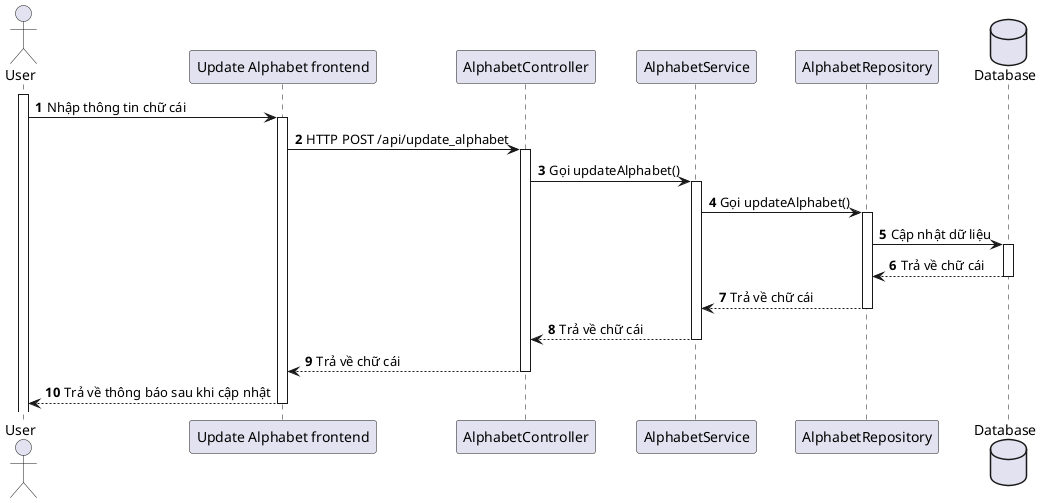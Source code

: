 @startuml
'https://plantuml.com/sequence-diagram

autonumber

actor User

participant "Update Alphabet frontend" as fe
participant "AlphabetController" as Controller
participant "AlphabetService" as Service
participant "AlphabetRepository" as Repository

database Database
activate User

User -> fe++: Nhập thông tin chữ cái

fe -> Controller++: HTTP POST /api/update_alphabet
Controller -> Service++: Gọi updateAlphabet()
Service -> Repository++: Gọi updateAlphabet()
Repository -> Database++: Cập nhật dữ liệu

Database --> Repository--: Trả về chữ cái
Repository --> Service--: Trả về chữ cái
Service --> Controller--: Trả về chữ cái
Controller --> fe--: Trả về chữ cái
fe --> User--: Trả về thông báo sau khi cập nhật



@enduml